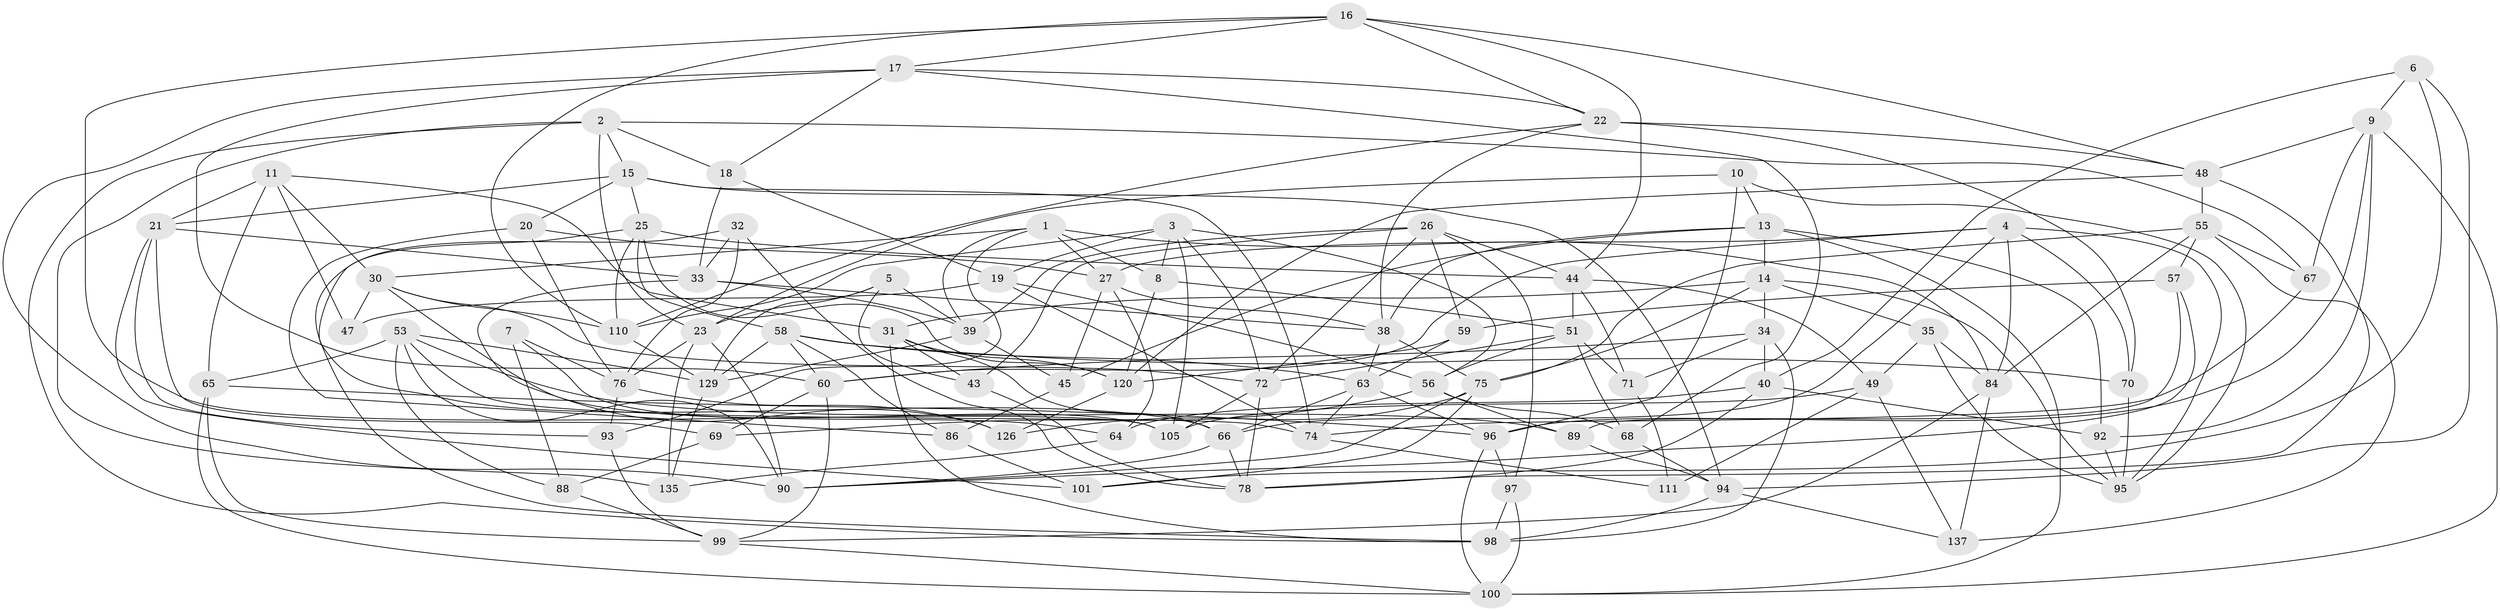 // original degree distribution, {4: 1.0}
// Generated by graph-tools (version 1.1) at 2025/11/02/27/25 16:11:42]
// undirected, 85 vertices, 219 edges
graph export_dot {
graph [start="1"]
  node [color=gray90,style=filled];
  1 [super="+81"];
  2 [super="+36"];
  3 [super="+42"];
  4 [super="+12"];
  5;
  6;
  7;
  8;
  9 [super="+103"];
  10;
  11 [super="+132"];
  13 [super="+73"];
  14 [super="+37"];
  15 [super="+28"];
  16 [super="+24"];
  17 [super="+29"];
  18;
  19 [super="+130"];
  20;
  21 [super="+116"];
  22 [super="+82"];
  23 [super="+50"];
  25 [super="+46"];
  26 [super="+79"];
  27 [super="+108"];
  30 [super="+119"];
  31 [super="+112"];
  32;
  33 [super="+41"];
  34 [super="+104"];
  35;
  38 [super="+52"];
  39 [super="+54"];
  40 [super="+139"];
  43;
  44 [super="+102"];
  45;
  47;
  48 [super="+109"];
  49 [super="+134"];
  51 [super="+138"];
  53 [super="+124"];
  55 [super="+133"];
  56 [super="+62"];
  57;
  58 [super="+77"];
  59;
  60 [super="+61"];
  63 [super="+114"];
  64;
  65 [super="+128"];
  66 [super="+122"];
  67;
  68;
  69;
  70;
  71;
  72 [super="+83"];
  74 [super="+80"];
  75 [super="+87"];
  76 [super="+115"];
  78 [super="+123"];
  84 [super="+85"];
  86;
  88;
  89;
  90 [super="+91"];
  92;
  93;
  94 [super="+106"];
  95 [super="+113"];
  96 [super="+131"];
  97;
  98 [super="+107"];
  99 [super="+117"];
  100 [super="+125"];
  101;
  105 [super="+118"];
  110 [super="+121"];
  111;
  120 [super="+127"];
  126;
  129 [super="+136"];
  135;
  137;
  1 -- 8;
  1 -- 84;
  1 -- 93;
  1 -- 27;
  1 -- 30;
  1 -- 39;
  2 -- 67;
  2 -- 135;
  2 -- 18;
  2 -- 15;
  2 -- 98;
  2 -- 23;
  3 -- 56;
  3 -- 8;
  3 -- 19;
  3 -- 72;
  3 -- 105;
  3 -- 110;
  4 -- 95;
  4 -- 66;
  4 -- 70;
  4 -- 27;
  4 -- 60;
  4 -- 84;
  5 -- 43;
  5 -- 39;
  5 -- 129;
  5 -- 23;
  6 -- 9;
  6 -- 94;
  6 -- 101;
  6 -- 40;
  7 -- 88;
  7 -- 105 [weight=2];
  7 -- 76;
  8 -- 51;
  8 -- 120;
  9 -- 96;
  9 -- 48;
  9 -- 67;
  9 -- 92;
  9 -- 100;
  10 -- 13;
  10 -- 96;
  10 -- 95;
  10 -- 23;
  11 -- 65 [weight=2];
  11 -- 47;
  11 -- 21;
  11 -- 30;
  11 -- 31;
  13 -- 92;
  13 -- 100;
  13 -- 45;
  13 -- 14;
  13 -- 38;
  14 -- 95;
  14 -- 34;
  14 -- 31;
  14 -- 75;
  14 -- 35;
  15 -- 21;
  15 -- 94;
  15 -- 20;
  15 -- 25;
  15 -- 74;
  16 -- 110;
  16 -- 22;
  16 -- 105;
  16 -- 17;
  16 -- 48;
  16 -- 44;
  17 -- 22;
  17 -- 60;
  17 -- 90;
  17 -- 18;
  17 -- 68;
  18 -- 19;
  18 -- 33;
  19 -- 47 [weight=2];
  19 -- 56;
  19 -- 74;
  20 -- 27;
  20 -- 86;
  20 -- 76;
  21 -- 101;
  21 -- 69;
  21 -- 33;
  21 -- 93;
  22 -- 110;
  22 -- 38;
  22 -- 70;
  22 -- 48;
  23 -- 76;
  23 -- 90;
  23 -- 135;
  25 -- 58;
  25 -- 44;
  25 -- 66;
  25 -- 110;
  25 -- 120;
  26 -- 59;
  26 -- 97;
  26 -- 39;
  26 -- 72;
  26 -- 43;
  26 -- 44;
  27 -- 64;
  27 -- 45;
  27 -- 38;
  30 -- 47;
  30 -- 72;
  30 -- 64;
  30 -- 110;
  31 -- 98;
  31 -- 43;
  31 -- 66;
  31 -- 120;
  32 -- 33;
  32 -- 76;
  32 -- 78;
  32 -- 98;
  33 -- 39;
  33 -- 126;
  33 -- 38;
  34 -- 71;
  34 -- 60;
  34 -- 40 [weight=2];
  34 -- 98;
  35 -- 95;
  35 -- 49;
  35 -- 84;
  38 -- 63;
  38 -- 75;
  39 -- 129;
  39 -- 45;
  40 -- 64;
  40 -- 78;
  40 -- 92;
  43 -- 78;
  44 -- 71;
  44 -- 49;
  44 -- 51;
  45 -- 86;
  48 -- 55;
  48 -- 120;
  48 -- 78;
  49 -- 137;
  49 -- 111 [weight=2];
  49 -- 105;
  51 -- 68;
  51 -- 56;
  51 -- 71;
  51 -- 72;
  53 -- 74;
  53 -- 88;
  53 -- 89;
  53 -- 65;
  53 -- 90;
  53 -- 129;
  55 -- 75;
  55 -- 57;
  55 -- 84;
  55 -- 137;
  55 -- 67;
  56 -- 89;
  56 -- 68;
  56 -- 69;
  57 -- 59;
  57 -- 89;
  57 -- 90;
  58 -- 129;
  58 -- 86;
  58 -- 70;
  58 -- 63;
  58 -- 60;
  59 -- 63;
  59 -- 120;
  60 -- 69;
  60 -- 99;
  63 -- 66;
  63 -- 96;
  63 -- 74;
  64 -- 135;
  65 -- 99;
  65 -- 96;
  65 -- 100;
  66 -- 90;
  66 -- 78;
  67 -- 74;
  68 -- 94;
  69 -- 88;
  70 -- 95;
  71 -- 111;
  72 -- 78;
  72 -- 105;
  74 -- 111;
  75 -- 90;
  75 -- 126;
  75 -- 101;
  76 -- 93;
  76 -- 126;
  84 -- 137;
  84 -- 99;
  86 -- 101;
  88 -- 99;
  89 -- 94;
  92 -- 95;
  93 -- 99;
  94 -- 137;
  94 -- 98;
  96 -- 97;
  96 -- 100;
  97 -- 98;
  97 -- 100;
  99 -- 100;
  110 -- 129;
  120 -- 126;
  129 -- 135;
}
